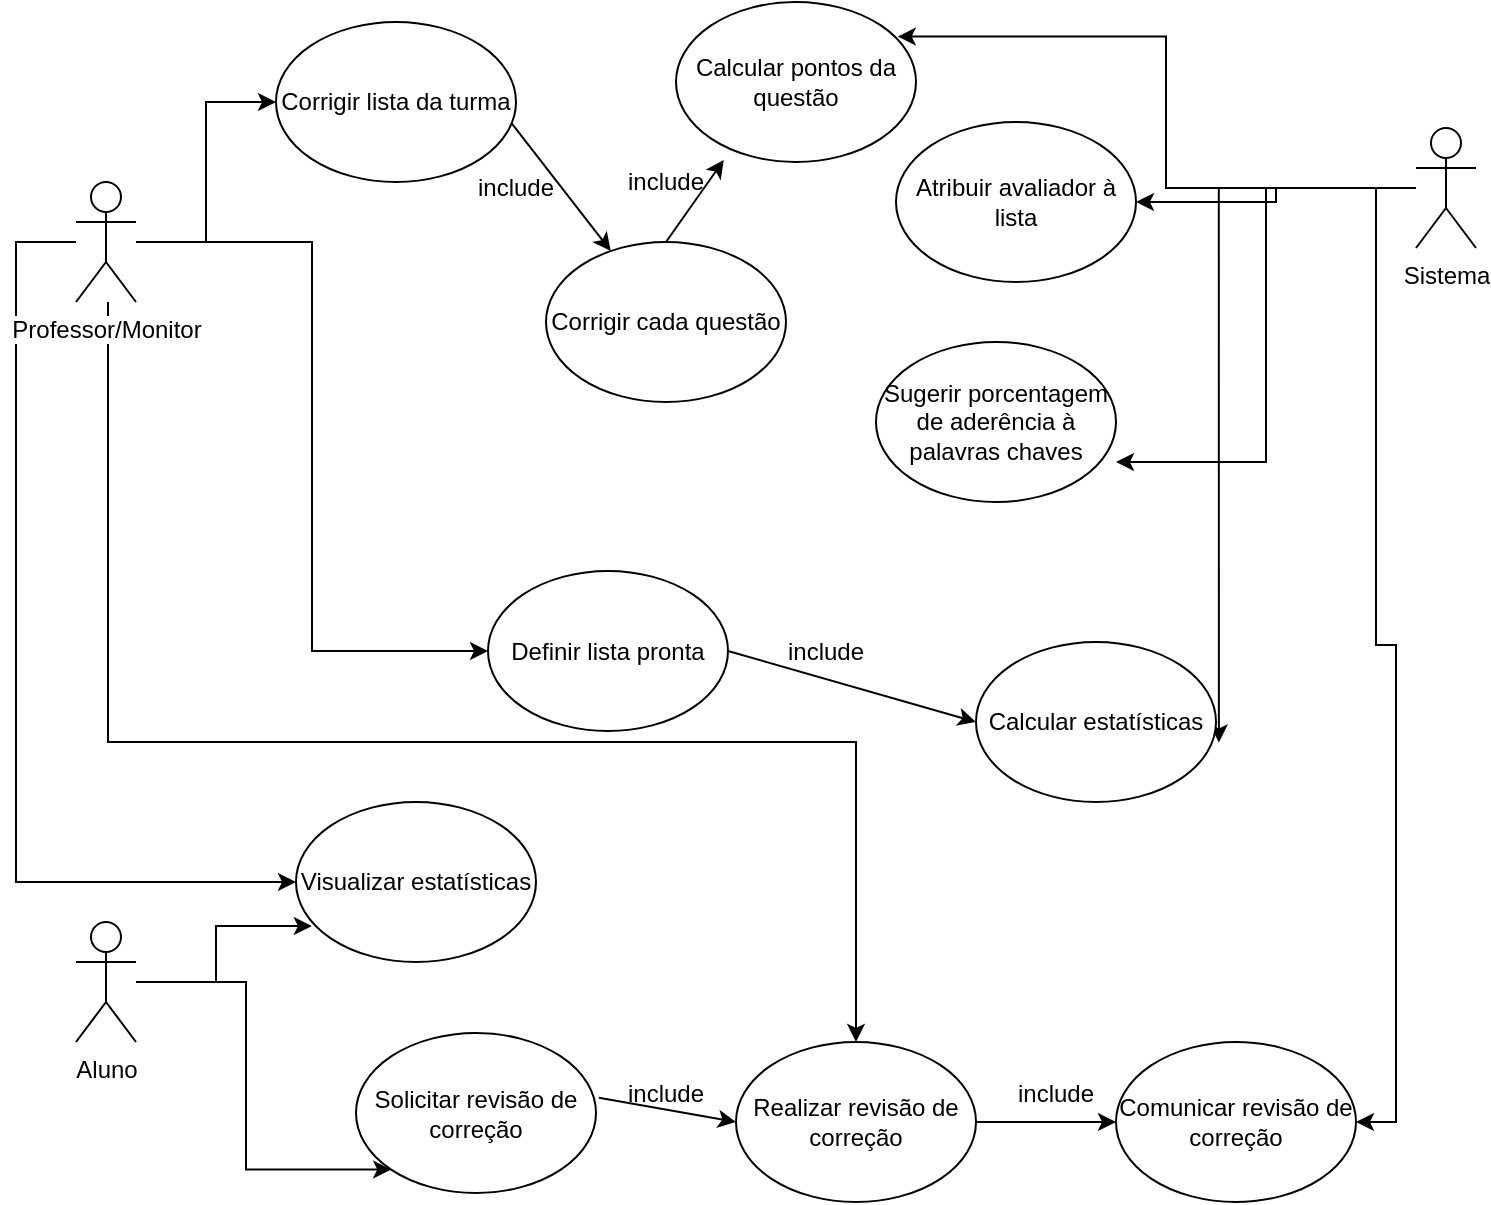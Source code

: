 <mxfile version="12.0.2" type="google" pages="1"><diagram id="VNAzti4hOaRjX7s4SB1S" name="Page-1"><mxGraphModel dx="1005" dy="598" grid="1" gridSize="10" guides="1" tooltips="1" connect="1" arrows="1" fold="1" page="1" pageScale="1" pageWidth="827" pageHeight="1169" math="0" shadow="0"><root><mxCell id="0"/><mxCell id="1" parent="0"/><mxCell id="U9fPhtjcML00702v3RxF-12" style="edgeStyle=orthogonalEdgeStyle;rounded=0;orthogonalLoop=1;jettySize=auto;html=1;entryX=0;entryY=0.5;entryDx=0;entryDy=0;" edge="1" parent="1" source="5sYtHdYuOwrDNJ1emmVJ-1" target="U9fPhtjcML00702v3RxF-10"><mxGeometry relative="1" as="geometry"/></mxCell><mxCell id="U9fPhtjcML00702v3RxF-18" style="edgeStyle=orthogonalEdgeStyle;rounded=0;orthogonalLoop=1;jettySize=auto;html=1;" edge="1" parent="1" source="5sYtHdYuOwrDNJ1emmVJ-1" target="U9fPhtjcML00702v3RxF-7"><mxGeometry relative="1" as="geometry"/></mxCell><mxCell id="U9fPhtjcML00702v3RxF-25" style="edgeStyle=orthogonalEdgeStyle;rounded=0;orthogonalLoop=1;jettySize=auto;html=1;entryX=0;entryY=0.5;entryDx=0;entryDy=0;" edge="1" parent="1" source="5sYtHdYuOwrDNJ1emmVJ-1" target="U9fPhtjcML00702v3RxF-22"><mxGeometry relative="1" as="geometry"><Array as="points"><mxPoint x="40" y="420"/><mxPoint x="40" y="740"/></Array></mxGeometry></mxCell><mxCell id="U9fPhtjcML00702v3RxF-29" style="edgeStyle=orthogonalEdgeStyle;rounded=0;orthogonalLoop=1;jettySize=auto;html=1;" edge="1" parent="1" source="5sYtHdYuOwrDNJ1emmVJ-1" target="U9fPhtjcML00702v3RxF-28"><mxGeometry relative="1" as="geometry"><Array as="points"><mxPoint x="86" y="670"/><mxPoint x="460" y="670"/></Array></mxGeometry></mxCell><mxCell id="5sYtHdYuOwrDNJ1emmVJ-1" value="Professor/Monitor" style="shape=umlActor;verticalLabelPosition=bottom;labelBackgroundColor=#ffffff;verticalAlign=top;html=1;" parent="1" vertex="1"><mxGeometry x="70" y="390" width="30" height="60" as="geometry"/></mxCell><mxCell id="U9fPhtjcML00702v3RxF-24" style="edgeStyle=orthogonalEdgeStyle;rounded=0;orthogonalLoop=1;jettySize=auto;html=1;entryX=0.066;entryY=0.775;entryDx=0;entryDy=0;entryPerimeter=0;" edge="1" parent="1" source="5sYtHdYuOwrDNJ1emmVJ-2" target="U9fPhtjcML00702v3RxF-22"><mxGeometry relative="1" as="geometry"/></mxCell><mxCell id="U9fPhtjcML00702v3RxF-27" style="edgeStyle=orthogonalEdgeStyle;rounded=0;orthogonalLoop=1;jettySize=auto;html=1;entryX=0;entryY=1;entryDx=0;entryDy=0;" edge="1" parent="1" source="5sYtHdYuOwrDNJ1emmVJ-2" target="U9fPhtjcML00702v3RxF-26"><mxGeometry relative="1" as="geometry"/></mxCell><mxCell id="5sYtHdYuOwrDNJ1emmVJ-2" value="Aluno" style="shape=umlActor;verticalLabelPosition=bottom;labelBackgroundColor=#ffffff;verticalAlign=top;html=1;" parent="1" vertex="1"><mxGeometry x="70" y="760" width="30" height="60" as="geometry"/></mxCell><mxCell id="U9fPhtjcML00702v3RxF-6" value="" style="edgeStyle=orthogonalEdgeStyle;rounded=0;orthogonalLoop=1;jettySize=auto;html=1;" edge="1" parent="1" source="5sYtHdYuOwrDNJ1emmVJ-3" target="U9fPhtjcML00702v3RxF-5"><mxGeometry relative="1" as="geometry"/></mxCell><mxCell id="U9fPhtjcML00702v3RxF-15" style="edgeStyle=orthogonalEdgeStyle;rounded=0;orthogonalLoop=1;jettySize=auto;html=1;entryX=1.012;entryY=0.628;entryDx=0;entryDy=0;entryPerimeter=0;" edge="1" parent="1" source="5sYtHdYuOwrDNJ1emmVJ-3" target="U9fPhtjcML00702v3RxF-13"><mxGeometry relative="1" as="geometry"/></mxCell><mxCell id="U9fPhtjcML00702v3RxF-33" style="edgeStyle=orthogonalEdgeStyle;rounded=0;orthogonalLoop=1;jettySize=auto;html=1;entryX=1;entryY=0.5;entryDx=0;entryDy=0;" edge="1" parent="1" source="5sYtHdYuOwrDNJ1emmVJ-3" target="U9fPhtjcML00702v3RxF-32"><mxGeometry relative="1" as="geometry"/></mxCell><mxCell id="U9fPhtjcML00702v3RxF-48" style="edgeStyle=orthogonalEdgeStyle;rounded=0;orthogonalLoop=1;jettySize=auto;html=1;entryX=1;entryY=0.75;entryDx=0;entryDy=0;entryPerimeter=0;" edge="1" parent="1" source="5sYtHdYuOwrDNJ1emmVJ-3" target="U9fPhtjcML00702v3RxF-41"><mxGeometry relative="1" as="geometry"/></mxCell><mxCell id="U9fPhtjcML00702v3RxF-55" style="edgeStyle=orthogonalEdgeStyle;rounded=0;orthogonalLoop=1;jettySize=auto;html=1;entryX=0.924;entryY=0.216;entryDx=0;entryDy=0;entryPerimeter=0;" edge="1" parent="1" source="5sYtHdYuOwrDNJ1emmVJ-3" target="U9fPhtjcML00702v3RxF-40"><mxGeometry relative="1" as="geometry"/></mxCell><mxCell id="5sYtHdYuOwrDNJ1emmVJ-3" value="Sistema" style="shape=umlActor;verticalLabelPosition=bottom;labelBackgroundColor=#ffffff;verticalAlign=top;html=1;" parent="1" vertex="1"><mxGeometry x="740" y="363" width="30" height="60" as="geometry"/></mxCell><mxCell id="U9fPhtjcML00702v3RxF-5" value="Atribuir avaliador à lista" style="ellipse;whiteSpace=wrap;html=1;" vertex="1" parent="1"><mxGeometry x="480" y="360" width="120" height="80" as="geometry"/></mxCell><mxCell id="U9fPhtjcML00702v3RxF-7" value="Corrigir lista da turma" style="ellipse;whiteSpace=wrap;html=1;" vertex="1" parent="1"><mxGeometry x="170" y="310" width="120" height="80" as="geometry"/></mxCell><mxCell id="U9fPhtjcML00702v3RxF-8" value="Corrigir cada questão" style="ellipse;whiteSpace=wrap;html=1;" vertex="1" parent="1"><mxGeometry x="305" y="420" width="120" height="80" as="geometry"/></mxCell><mxCell id="U9fPhtjcML00702v3RxF-10" value="Definir lista pronta" style="ellipse;whiteSpace=wrap;html=1;" vertex="1" parent="1"><mxGeometry x="276" y="584.5" width="120" height="80" as="geometry"/></mxCell><mxCell id="U9fPhtjcML00702v3RxF-13" value="Calcular estatísticas" style="ellipse;whiteSpace=wrap;html=1;" vertex="1" parent="1"><mxGeometry x="520" y="620" width="120" height="80" as="geometry"/></mxCell><mxCell id="U9fPhtjcML00702v3RxF-20" value="" style="endArrow=classic;html=1;exitX=1;exitY=0.5;exitDx=0;exitDy=0;entryX=0;entryY=0.5;entryDx=0;entryDy=0;" edge="1" parent="1" source="U9fPhtjcML00702v3RxF-10" target="U9fPhtjcML00702v3RxF-13"><mxGeometry width="50" height="50" relative="1" as="geometry"><mxPoint x="420" y="674.5" as="sourcePoint"/><mxPoint x="470" y="624.5" as="targetPoint"/></mxGeometry></mxCell><mxCell id="U9fPhtjcML00702v3RxF-21" value="include" style="text;html=1;strokeColor=none;fillColor=none;align=center;verticalAlign=middle;whiteSpace=wrap;rounded=0;" vertex="1" parent="1"><mxGeometry x="425" y="614.5" width="40" height="20" as="geometry"/></mxCell><mxCell id="U9fPhtjcML00702v3RxF-22" value="Visualizar estatísticas" style="ellipse;whiteSpace=wrap;html=1;" vertex="1" parent="1"><mxGeometry x="180" y="700" width="120" height="80" as="geometry"/></mxCell><mxCell id="U9fPhtjcML00702v3RxF-26" value="Solicitar revisão de correção" style="ellipse;whiteSpace=wrap;html=1;" vertex="1" parent="1"><mxGeometry x="210" y="815.5" width="120" height="80" as="geometry"/></mxCell><mxCell id="U9fPhtjcML00702v3RxF-28" value="Realizar revisão de correção" style="ellipse;whiteSpace=wrap;html=1;" vertex="1" parent="1"><mxGeometry x="400" y="820" width="120" height="80" as="geometry"/></mxCell><mxCell id="U9fPhtjcML00702v3RxF-30" value="include" style="text;html=1;strokeColor=none;fillColor=none;align=center;verticalAlign=middle;whiteSpace=wrap;rounded=0;" vertex="1" parent="1"><mxGeometry x="345" y="835.5" width="40" height="20" as="geometry"/></mxCell><mxCell id="U9fPhtjcML00702v3RxF-32" value="Comunicar revisão de correção" style="ellipse;whiteSpace=wrap;html=1;" vertex="1" parent="1"><mxGeometry x="590" y="820" width="120" height="80" as="geometry"/></mxCell><mxCell id="U9fPhtjcML00702v3RxF-36" value="" style="endArrow=classic;html=1;entryX=0;entryY=0.5;entryDx=0;entryDy=0;exitX=1.012;exitY=0.405;exitDx=0;exitDy=0;exitPerimeter=0;" edge="1" parent="1" source="U9fPhtjcML00702v3RxF-26" target="U9fPhtjcML00702v3RxF-28"><mxGeometry width="50" height="50" relative="1" as="geometry"><mxPoint x="320" y="860" as="sourcePoint"/><mxPoint x="390" y="845.5" as="targetPoint"/></mxGeometry></mxCell><mxCell id="U9fPhtjcML00702v3RxF-37" value="include" style="text;html=1;strokeColor=none;fillColor=none;align=center;verticalAlign=middle;whiteSpace=wrap;rounded=0;" vertex="1" parent="1"><mxGeometry x="540" y="835.5" width="40" height="20" as="geometry"/></mxCell><mxCell id="U9fPhtjcML00702v3RxF-38" value="" style="endArrow=classic;html=1;exitX=1;exitY=0.5;exitDx=0;exitDy=0;entryX=0;entryY=0.5;entryDx=0;entryDy=0;" edge="1" parent="1" source="U9fPhtjcML00702v3RxF-28" target="U9fPhtjcML00702v3RxF-32"><mxGeometry width="50" height="50" relative="1" as="geometry"><mxPoint x="540" y="930" as="sourcePoint"/><mxPoint x="590" y="880" as="targetPoint"/></mxGeometry></mxCell><mxCell id="U9fPhtjcML00702v3RxF-40" value="Calcular pontos da questão" style="ellipse;whiteSpace=wrap;html=1;" vertex="1" parent="1"><mxGeometry x="370" y="300" width="120" height="80" as="geometry"/></mxCell><mxCell id="U9fPhtjcML00702v3RxF-41" value="Sugerir porcentagem de aderência à palavras chaves" style="ellipse;whiteSpace=wrap;html=1;" vertex="1" parent="1"><mxGeometry x="470" y="470" width="120" height="80" as="geometry"/></mxCell><mxCell id="U9fPhtjcML00702v3RxF-45" value="" style="endArrow=classic;html=1;exitX=0.5;exitY=0;exitDx=0;exitDy=0;entryX=0.199;entryY=0.988;entryDx=0;entryDy=0;entryPerimeter=0;" edge="1" parent="1" source="U9fPhtjcML00702v3RxF-8" target="U9fPhtjcML00702v3RxF-40"><mxGeometry width="50" height="50" relative="1" as="geometry"><mxPoint x="310" y="460" as="sourcePoint"/><mxPoint x="360" y="410" as="targetPoint"/></mxGeometry></mxCell><mxCell id="U9fPhtjcML00702v3RxF-51" value="" style="endArrow=classic;html=1;exitX=0.983;exitY=0.635;exitDx=0;exitDy=0;exitPerimeter=0;" edge="1" parent="1" source="U9fPhtjcML00702v3RxF-7" target="U9fPhtjcML00702v3RxF-8"><mxGeometry width="50" height="50" relative="1" as="geometry"><mxPoint x="290" y="390" as="sourcePoint"/><mxPoint x="340" y="340" as="targetPoint"/></mxGeometry></mxCell><mxCell id="U9fPhtjcML00702v3RxF-52" value="include" style="text;html=1;strokeColor=none;fillColor=none;align=center;verticalAlign=middle;whiteSpace=wrap;rounded=0;" vertex="1" parent="1"><mxGeometry x="270" y="383" width="40" height="20" as="geometry"/></mxCell><mxCell id="U9fPhtjcML00702v3RxF-53" value="include" style="text;html=1;strokeColor=none;fillColor=none;align=center;verticalAlign=middle;whiteSpace=wrap;rounded=0;" vertex="1" parent="1"><mxGeometry x="345" y="380" width="40" height="20" as="geometry"/></mxCell></root></mxGraphModel></diagram></mxfile>